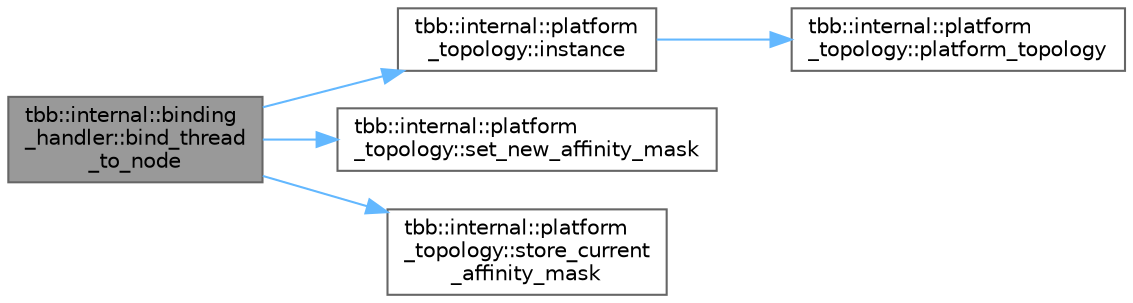 digraph "tbb::internal::binding_handler::bind_thread_to_node"
{
 // LATEX_PDF_SIZE
  bgcolor="transparent";
  edge [fontname=Helvetica,fontsize=10,labelfontname=Helvetica,labelfontsize=10];
  node [fontname=Helvetica,fontsize=10,shape=box,height=0.2,width=0.4];
  rankdir="LR";
  Node1 [id="Node000001",label="tbb::internal::binding\l_handler::bind_thread\l_to_node",height=0.2,width=0.4,color="gray40", fillcolor="grey60", style="filled", fontcolor="black",tooltip=" "];
  Node1 -> Node2 [id="edge5_Node000001_Node000002",color="steelblue1",style="solid",tooltip=" "];
  Node2 [id="Node000002",label="tbb::internal::platform\l_topology::instance",height=0.2,width=0.4,color="grey40", fillcolor="white", style="filled",URL="$classtbb_1_1internal_1_1platform__topology.html#a85769754b41e9bdb039c8e55cd25a486",tooltip=" "];
  Node2 -> Node3 [id="edge6_Node000002_Node000003",color="steelblue1",style="solid",tooltip=" "];
  Node3 [id="Node000003",label="tbb::internal::platform\l_topology::platform_topology",height=0.2,width=0.4,color="grey40", fillcolor="white", style="filled",URL="$classtbb_1_1internal_1_1platform__topology.html#a44bd6cd1dbd24a13e39e69d1bcf15a1e",tooltip=" "];
  Node1 -> Node4 [id="edge7_Node000001_Node000004",color="steelblue1",style="solid",tooltip=" "];
  Node4 [id="Node000004",label="tbb::internal::platform\l_topology::set_new_affinity_mask",height=0.2,width=0.4,color="grey40", fillcolor="white", style="filled",URL="$classtbb_1_1internal_1_1platform__topology.html#afcf51e745508ba40568cd8b3dcc4c22c",tooltip=" "];
  Node1 -> Node5 [id="edge8_Node000001_Node000005",color="steelblue1",style="solid",tooltip=" "];
  Node5 [id="Node000005",label="tbb::internal::platform\l_topology::store_current\l_affinity_mask",height=0.2,width=0.4,color="grey40", fillcolor="white", style="filled",URL="$classtbb_1_1internal_1_1platform__topology.html#a052ec30f66ca84363540f8b327c77991",tooltip=" "];
}
